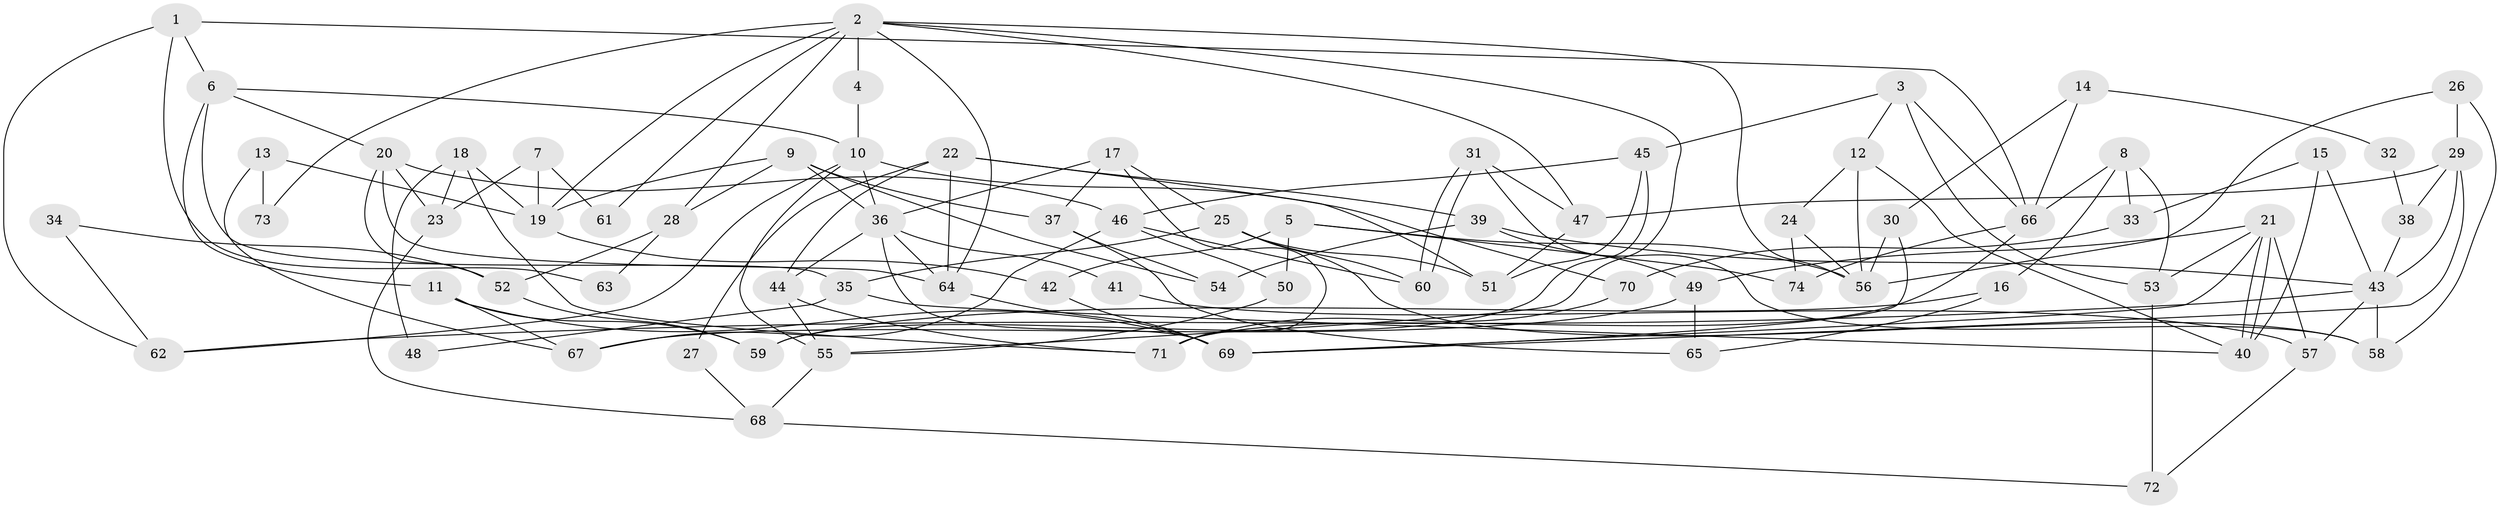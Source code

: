 // Generated by graph-tools (version 1.1) at 2025/26/03/09/25 03:26:12]
// undirected, 74 vertices, 148 edges
graph export_dot {
graph [start="1"]
  node [color=gray90,style=filled];
  1;
  2;
  3;
  4;
  5;
  6;
  7;
  8;
  9;
  10;
  11;
  12;
  13;
  14;
  15;
  16;
  17;
  18;
  19;
  20;
  21;
  22;
  23;
  24;
  25;
  26;
  27;
  28;
  29;
  30;
  31;
  32;
  33;
  34;
  35;
  36;
  37;
  38;
  39;
  40;
  41;
  42;
  43;
  44;
  45;
  46;
  47;
  48;
  49;
  50;
  51;
  52;
  53;
  54;
  55;
  56;
  57;
  58;
  59;
  60;
  61;
  62;
  63;
  64;
  65;
  66;
  67;
  68;
  69;
  70;
  71;
  72;
  73;
  74;
  1 -- 6;
  1 -- 66;
  1 -- 62;
  1 -- 63;
  2 -- 28;
  2 -- 19;
  2 -- 4;
  2 -- 47;
  2 -- 55;
  2 -- 56;
  2 -- 61;
  2 -- 64;
  2 -- 73;
  3 -- 12;
  3 -- 66;
  3 -- 45;
  3 -- 53;
  4 -- 10;
  5 -- 56;
  5 -- 50;
  5 -- 42;
  5 -- 74;
  6 -- 35;
  6 -- 20;
  6 -- 10;
  6 -- 11;
  7 -- 19;
  7 -- 23;
  7 -- 61;
  8 -- 53;
  8 -- 66;
  8 -- 16;
  8 -- 33;
  9 -- 36;
  9 -- 54;
  9 -- 19;
  9 -- 28;
  9 -- 37;
  10 -- 55;
  10 -- 36;
  10 -- 62;
  10 -- 70;
  11 -- 69;
  11 -- 59;
  11 -- 67;
  12 -- 40;
  12 -- 56;
  12 -- 24;
  13 -- 67;
  13 -- 19;
  13 -- 73;
  14 -- 30;
  14 -- 66;
  14 -- 32;
  15 -- 43;
  15 -- 33;
  15 -- 40;
  16 -- 59;
  16 -- 65;
  17 -- 25;
  17 -- 36;
  17 -- 37;
  17 -- 71;
  18 -- 71;
  18 -- 23;
  18 -- 19;
  18 -- 48;
  19 -- 42;
  20 -- 46;
  20 -- 64;
  20 -- 23;
  20 -- 52;
  21 -- 69;
  21 -- 40;
  21 -- 40;
  21 -- 49;
  21 -- 53;
  21 -- 57;
  22 -- 39;
  22 -- 64;
  22 -- 27;
  22 -- 44;
  22 -- 51;
  23 -- 68;
  24 -- 56;
  24 -- 74;
  25 -- 51;
  25 -- 60;
  25 -- 35;
  25 -- 58;
  26 -- 29;
  26 -- 58;
  26 -- 56;
  27 -- 68;
  28 -- 52;
  28 -- 63;
  29 -- 43;
  29 -- 69;
  29 -- 38;
  29 -- 47;
  30 -- 56;
  30 -- 69;
  31 -- 47;
  31 -- 60;
  31 -- 60;
  31 -- 58;
  32 -- 38;
  33 -- 70;
  34 -- 52;
  34 -- 62;
  35 -- 40;
  35 -- 48;
  36 -- 69;
  36 -- 41;
  36 -- 44;
  36 -- 64;
  37 -- 54;
  37 -- 65;
  38 -- 43;
  39 -- 43;
  39 -- 49;
  39 -- 54;
  41 -- 57;
  42 -- 69;
  43 -- 58;
  43 -- 62;
  43 -- 57;
  44 -- 55;
  44 -- 71;
  45 -- 51;
  45 -- 46;
  45 -- 59;
  46 -- 67;
  46 -- 50;
  46 -- 60;
  47 -- 51;
  49 -- 65;
  49 -- 67;
  50 -- 55;
  52 -- 59;
  53 -- 72;
  55 -- 68;
  57 -- 72;
  64 -- 69;
  66 -- 74;
  66 -- 71;
  68 -- 72;
  70 -- 71;
}
